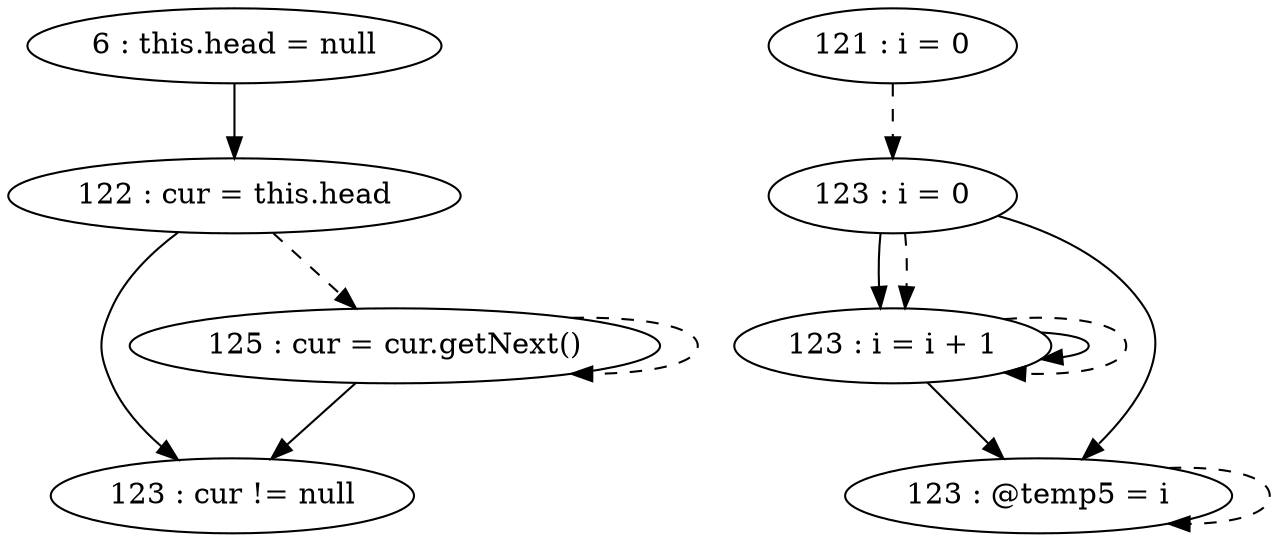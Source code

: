 digraph G {
"6 : this.head = null"
"6 : this.head = null" -> "122 : cur = this.head"
"121 : i = 0"
"121 : i = 0" -> "123 : i = 0" [style=dashed]
"122 : cur = this.head"
"122 : cur = this.head" -> "123 : cur != null"
"122 : cur = this.head" -> "125 : cur = cur.getNext()" [style=dashed]
"123 : i = 0"
"123 : i = 0" -> "123 : i = i + 1"
"123 : i = 0" -> "123 : @temp5 = i"
"123 : i = 0" -> "123 : i = i + 1" [style=dashed]
"123 : cur != null"
"125 : cur = cur.getNext()"
"125 : cur = cur.getNext()" -> "123 : cur != null"
"125 : cur = cur.getNext()" -> "125 : cur = cur.getNext()" [style=dashed]
"123 : @temp5 = i"
"123 : @temp5 = i" -> "123 : @temp5 = i" [style=dashed]
"123 : i = i + 1"
"123 : i = i + 1" -> "123 : i = i + 1"
"123 : i = i + 1" -> "123 : @temp5 = i"
"123 : i = i + 1" -> "123 : i = i + 1" [style=dashed]
}